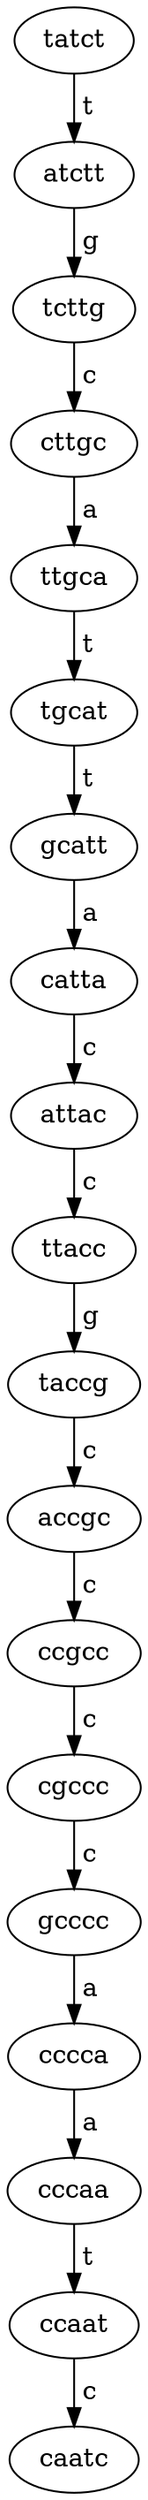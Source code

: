 digraph sample{
 nodesep="0.3";
ranksep="0.3";
 	"tatct" -> "atctt" [ label = " t" ];
	"atctt" -> "tcttg" [ label = " g" ];
	"tcttg" -> "cttgc" [ label = " c" ];
	"cttgc" -> "ttgca" [ label = " a" ];
	"ttgca" -> "tgcat" [ label = " t" ];
	"tgcat" -> "gcatt" [ label = " t" ];
	"gcatt" -> "catta" [ label = " a" ];
	"catta" -> "attac" [ label = " c" ];
	"attac" -> "ttacc" [ label = " c" ];
	"ttacc" -> "taccg" [ label = " g" ];
	"taccg" -> "accgc" [ label = " c" ];
	"accgc" -> "ccgcc" [ label = " c" ];
	"ccgcc" -> "cgccc" [ label = " c" ];
	"cgccc" -> "gcccc" [ label = " c" ];
	"gcccc" -> "cccca" [ label = " a" ];
	"cccca" -> "cccaa" [ label = " a" ];
	"cccaa" -> "ccaat" [ label = " t" ];
	"ccaat" -> "caatc" [ label = " c" ];
}